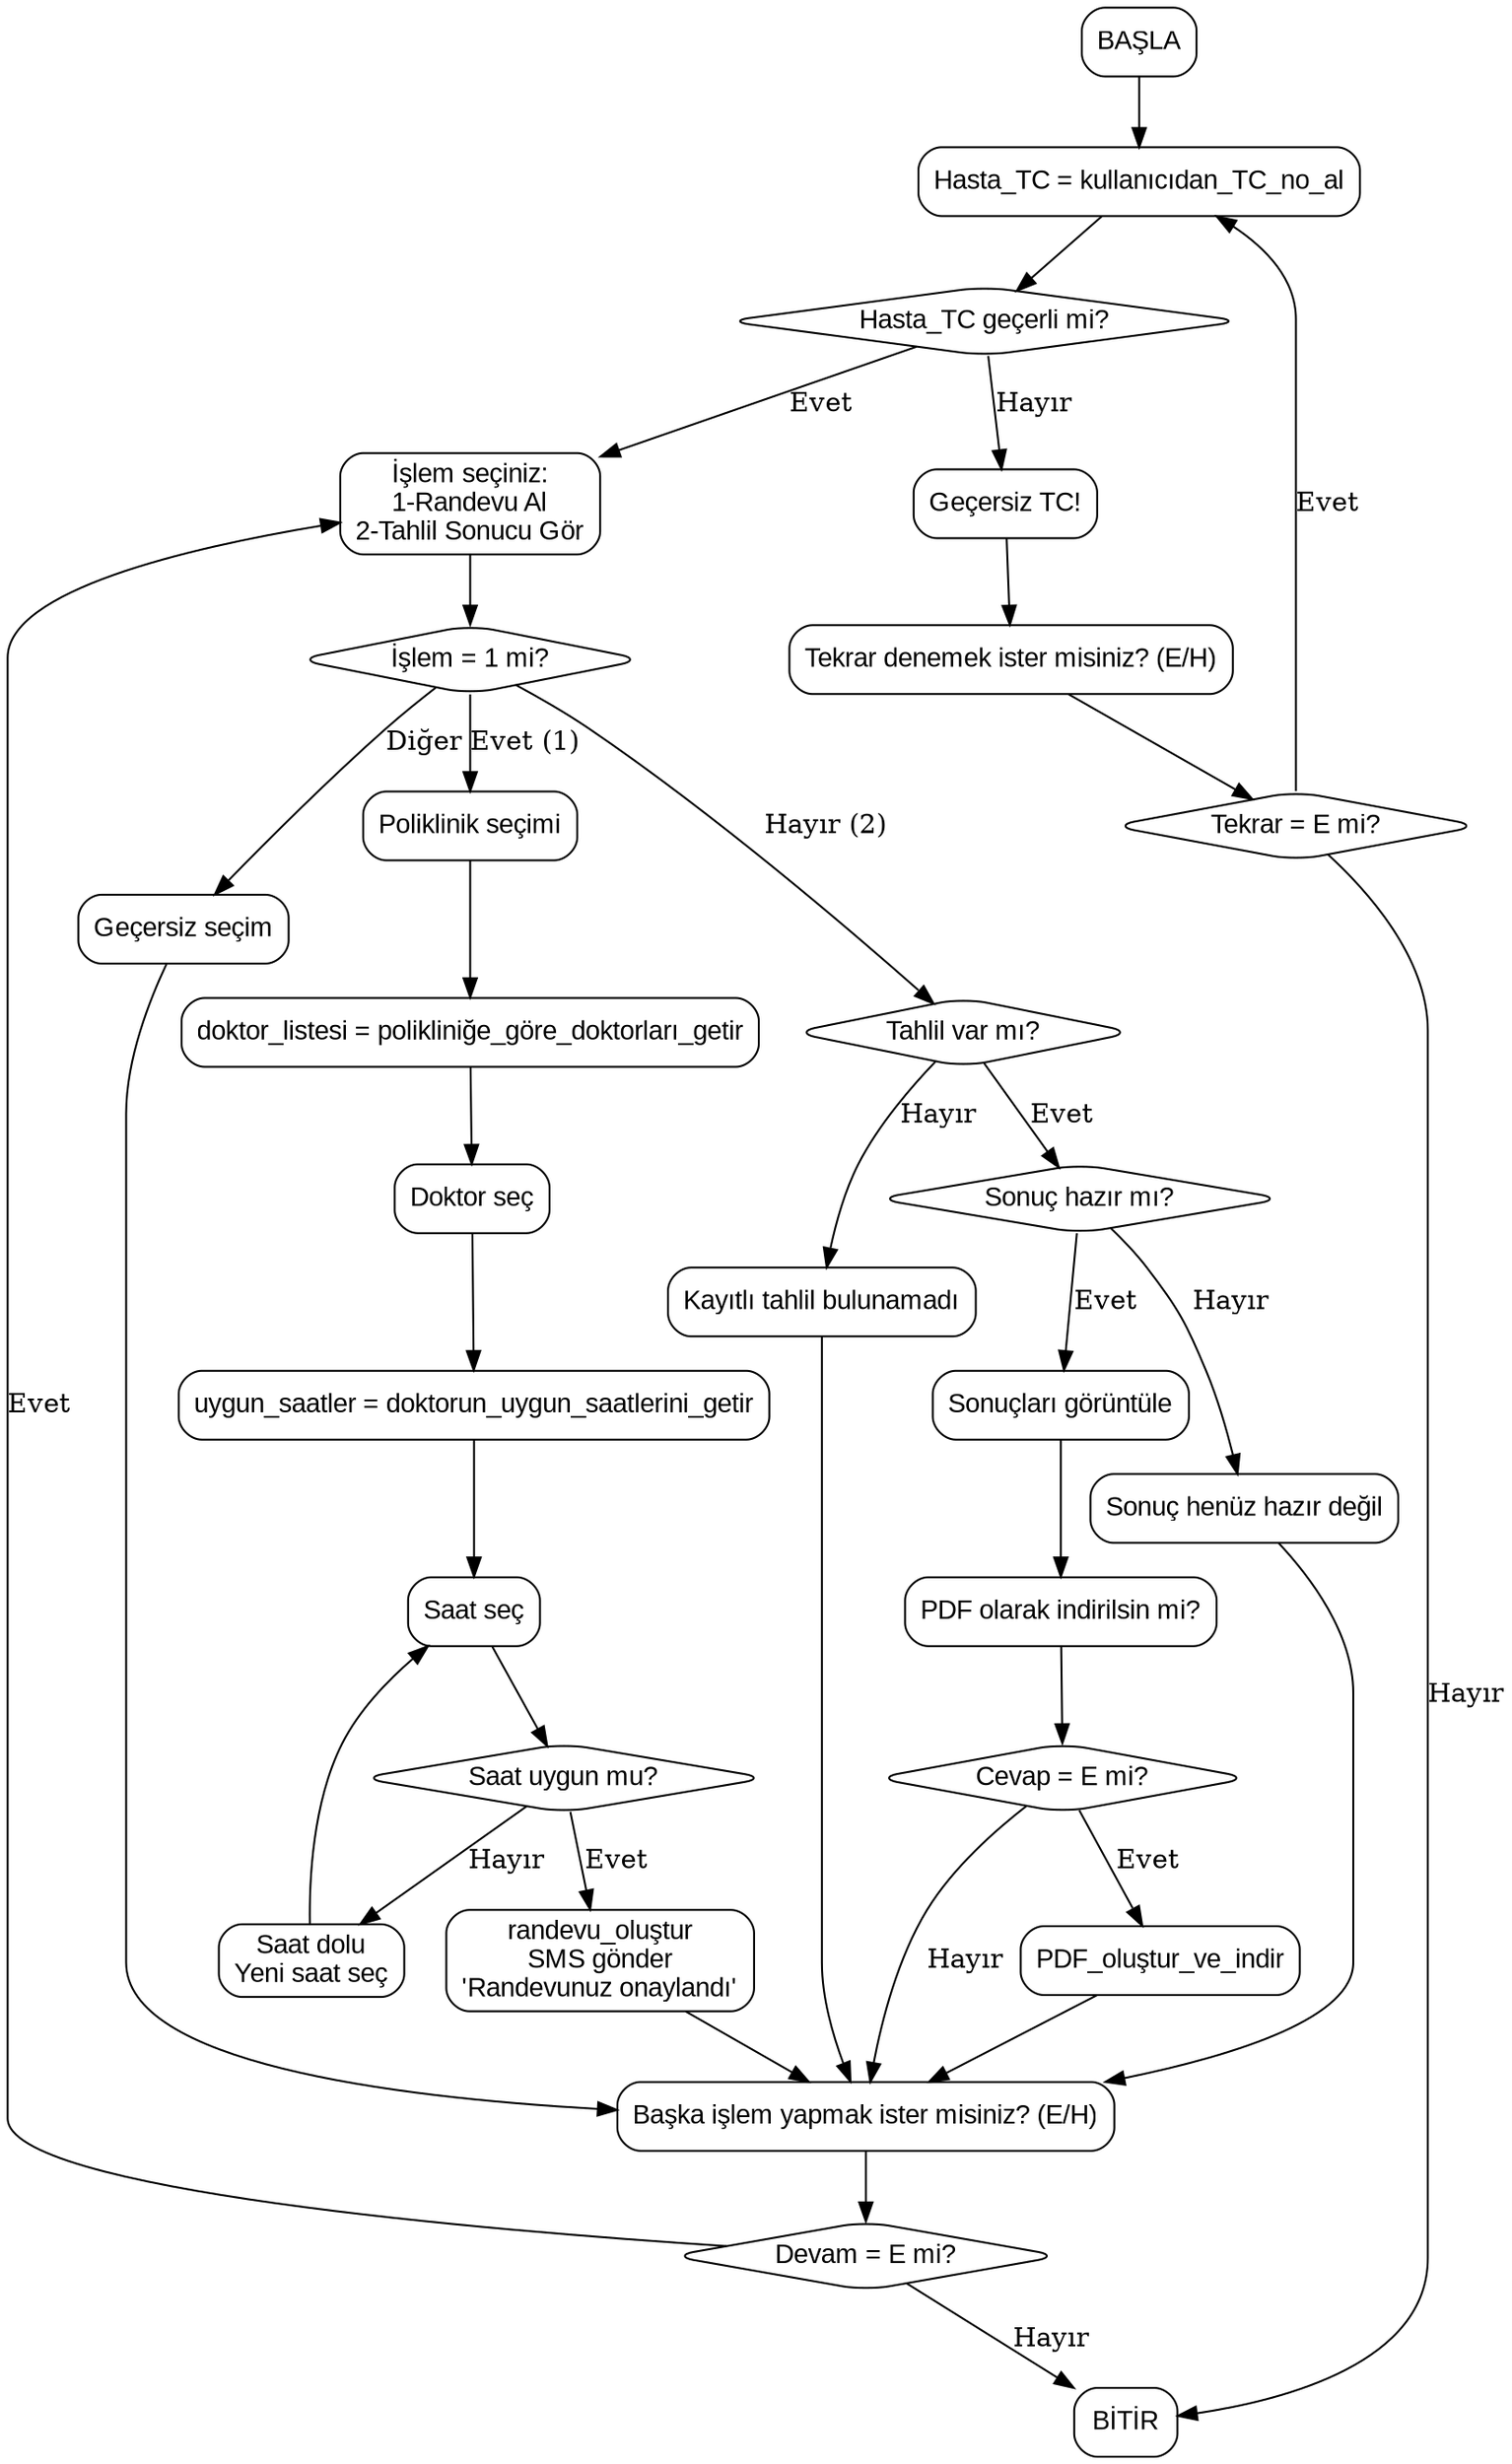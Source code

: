 digraph HastaneSistemi {
    rankdir=TB;
    node [shape=rectangle, style=rounded, fontname="Arial"];

    BASLA [label="BAŞLA"];
    Kimlik [label="Hasta_TC = kullanıcıdan_TC_no_al"];
    TC_Kontrol [shape=diamond, label="Hasta_TC geçerli mi?"];
    TCHata [label="Geçersiz TC!"];
    TekrarSor [label="Tekrar denemek ister misiniz? (E/H)"];
    TekrarKontrol [shape=diamond, label="Tekrar = E mi?"];

    IslemSec [label="İşlem seçiniz:\n1-Randevu Al\n2-Tahlil Sonucu Gör"];
    IslemKontrol [shape=diamond, label="İşlem = 1 mi?"];

    /* --- RANDEVU MODÜLÜ --- */
    Poliklinik [label="Poliklinik seçimi"];
    DoktorListesi [label="doktor_listesi = polikliniğe_göre_doktorları_getir"];
    DoktorSec [label="Doktor seç"];
    SaatListesi [label="uygun_saatler = doktorun_uygun_saatlerini_getir"];
    SaatSec [label="Saat seç"];
    SaatKontrol [shape=diamond, label="Saat uygun mu?"];
    RandevuOnay [label="randevu_oluştur\nSMS gönder\n'Randevunuz onaylandı'"];
    SaatTekrar [label="Saat dolu\nYeni saat seç"];

    /* --- TAHLİL MODÜLÜ --- */
    TahlilKontrol [shape=diamond, label="Tahlil var mı?"];
    SonucKontrol [shape=diamond, label="Sonuç hazır mı?"];
    SonucGoster [label="Sonuçları görüntüle"];
    PDFsor [label="PDF olarak indirilsin mi?"];
    PDFkontrol [shape=diamond, label="Cevap = E mi?"];
    PDFindir [label="PDF_oluştur_ve_indir"];
    Bekleme [label="Sonuç henüz hazır değil"];
    TahlilYok [label="Kayıtlı tahlil bulunamadı"];

    /* --- DİĞER --- */
    GecersizSecim [label="Geçersiz seçim"];
    DevamSor [label="Başka işlem yapmak ister misiniz? (E/H)"];
    DevamKontrol [shape=diamond, label="Devam = E mi?"];
    Bitir [label="BİTİR"];

    /* --- BAĞLANTILAR --- */
    BASLA -> Kimlik -> TC_Kontrol;
    TC_Kontrol -> IslemSec [label="Evet"];
    TC_Kontrol -> TCHata [label="Hayır"];
    TCHata -> TekrarSor -> TekrarKontrol;
    TekrarKontrol -> Kimlik [label="Evet"];
    TekrarKontrol -> Bitir [label="Hayır"];

    /* İşlem seçimi */
    IslemSec -> IslemKontrol;

    /* --- RANDEVU AKIŞI --- */
    IslemKontrol -> Poliklinik [label="Evet (1)"];
    Poliklinik -> DoktorListesi -> DoktorSec -> SaatListesi -> SaatSec -> SaatKontrol;
    SaatKontrol -> RandevuOnay [label="Evet"];
    SaatKontrol -> SaatTekrar [label="Hayır"];
    SaatTekrar -> SaatSec;
    RandevuOnay -> DevamSor;

    /* --- TAHLİL AKIŞI --- */
    IslemKontrol -> TahlilKontrol [label="Hayır (2)"];
    TahlilKontrol -> SonucKontrol [label="Evet"];
    TahlilKontrol -> TahlilYok [label="Hayır"];
    SonucKontrol -> SonucGoster [label="Evet"];
    SonucKontrol -> Bekleme [label="Hayır"];
    SonucGoster -> PDFsor -> PDFkontrol;
    PDFkontrol -> PDFindir [label="Evet"];
    PDFkontrol -> DevamSor [label="Hayır"];
    PDFindir -> DevamSor;
    Bekleme -> DevamSor;
    TahlilYok -> DevamSor;

    /* --- Döngü --- */
    DevamSor -> DevamKontrol;
    DevamKontrol -> IslemSec [label="Evet"];
    DevamKontrol -> Bitir [label="Hayır"];

    /* Geçersiz işlem */
    IslemKontrol -> GecersizSecim [label="Diğer"];
    GecersizSecim -> DevamSor;
}
